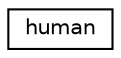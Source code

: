 digraph "Graficzna hierarchia klas"
{
  edge [fontname="Helvetica",fontsize="10",labelfontname="Helvetica",labelfontsize="10"];
  node [fontname="Helvetica",fontsize="10",shape=record];
  rankdir="LR";
  Node1 [label="human",height=0.2,width=0.4,color="black", fillcolor="white", style="filled",URL="$classhuman.html",tooltip="Klasa Człowiek. "];
}
